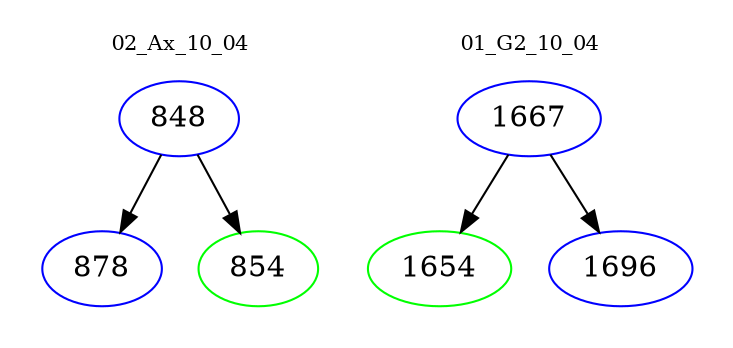 digraph{
subgraph cluster_0 {
color = white
label = "02_Ax_10_04";
fontsize=10;
T0_848 [label="848", color="blue"]
T0_848 -> T0_878 [color="black"]
T0_878 [label="878", color="blue"]
T0_848 -> T0_854 [color="black"]
T0_854 [label="854", color="green"]
}
subgraph cluster_1 {
color = white
label = "01_G2_10_04";
fontsize=10;
T1_1667 [label="1667", color="blue"]
T1_1667 -> T1_1654 [color="black"]
T1_1654 [label="1654", color="green"]
T1_1667 -> T1_1696 [color="black"]
T1_1696 [label="1696", color="blue"]
}
}
